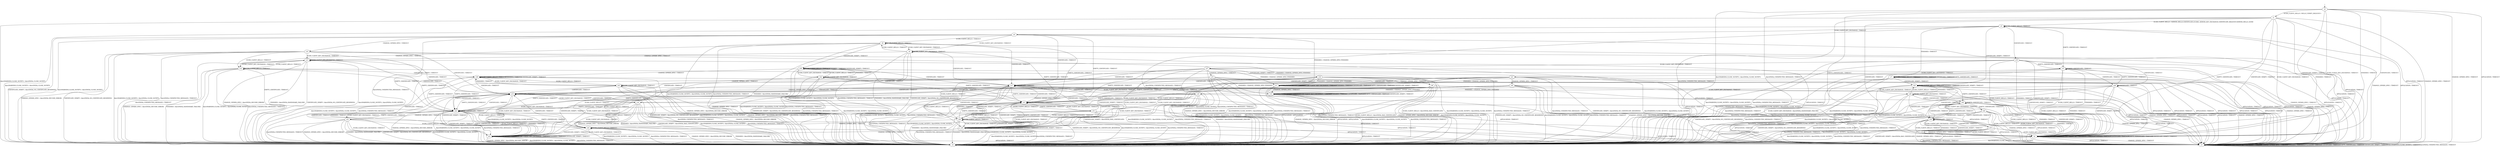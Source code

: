 digraph h4 {
s0 [label="s0"];
s1 [label="s1"];
s2 [label="s2"];
s3 [label="s3"];
s4 [label="s4"];
s5 [label="s5"];
s6 [label="s6"];
s7 [label="s7"];
s19 [label="s19"];
s20 [label="s20"];
s37 [label="s37"];
s8 [label="s8"];
s9 [label="s9"];
s10 [label="s10"];
s11 [label="s11"];
s17 [label="s17"];
s21 [label="s21"];
s27 [label="s27"];
s28 [label="s28"];
s29 [label="s29"];
s30 [label="s30"];
s40 [label="s40"];
s41 [label="s41"];
s12 [label="s12"];
s13 [label="s13"];
s14 [label="s14"];
s15 [label="s15"];
s18 [label="s18"];
s22 [label="s22"];
s25 [label="s25"];
s31 [label="s31"];
s33 [label="s33"];
s34 [label="s34"];
s35 [label="s35"];
s38 [label="s38"];
s44 [label="s44"];
s45 [label="s45"];
s16 [label="s16"];
s23 [label="s23"];
s26 [label="s26"];
s32 [label="s32"];
s36 [label="s36"];
s39 [label="s39"];
s42 [label="s42"];
s24 [label="s24"];
s43 [label="s43"];
s0 -> s1 [label="ECDH_CLIENT_HELLO / HELLO_VERIFY_REQUEST+"];
s0 -> s2 [label="ECDH_CLIENT_KEY_EXCHANGE / TIMEOUT"];
s0 -> s3 [label="CHANGE_CIPHER_SPEC / TIMEOUT"];
s0 -> s2 [label="FINISHED / TIMEOUT"];
s0 -> s3 [label="APPLICATION / TIMEOUT"];
s0 -> s2 [label="CERTIFICATE / TIMEOUT"];
s0 -> s2 [label="EMPTY_CERTIFICATE / TIMEOUT"];
s0 -> s2 [label="CERTIFICATE_VERIFY / TIMEOUT"];
s0 -> s4 [label="Alert(WARNING,CLOSE_NOTIFY) / Alert(FATAL,CLOSE_NOTIFY)"];
s0 -> s4 [label="Alert(FATAL,UNEXPECTED_MESSAGE) / TIMEOUT"];
s1 -> s5 [label="ECDH_CLIENT_HELLO / SERVER_HELLO,CERTIFICATE,ECDHE_SERVER_KEY_EXCHANGE,CERTIFICATE_REQUEST,SERVER_HELLO_DONE"];
s1 -> s2 [label="ECDH_CLIENT_KEY_EXCHANGE / TIMEOUT"];
s1 -> s3 [label="CHANGE_CIPHER_SPEC / TIMEOUT"];
s1 -> s2 [label="FINISHED / TIMEOUT"];
s1 -> s3 [label="APPLICATION / TIMEOUT"];
s1 -> s2 [label="CERTIFICATE / TIMEOUT"];
s1 -> s2 [label="EMPTY_CERTIFICATE / TIMEOUT"];
s1 -> s2 [label="CERTIFICATE_VERIFY / TIMEOUT"];
s1 -> s4 [label="Alert(WARNING,CLOSE_NOTIFY) / Alert(FATAL,CLOSE_NOTIFY)"];
s1 -> s4 [label="Alert(FATAL,UNEXPECTED_MESSAGE) / TIMEOUT"];
s2 -> s2 [label="ECDH_CLIENT_HELLO / TIMEOUT"];
s2 -> s2 [label="ECDH_CLIENT_KEY_EXCHANGE / TIMEOUT"];
s2 -> s3 [label="CHANGE_CIPHER_SPEC / TIMEOUT"];
s2 -> s2 [label="FINISHED / TIMEOUT"];
s2 -> s3 [label="APPLICATION / TIMEOUT"];
s2 -> s2 [label="CERTIFICATE / TIMEOUT"];
s2 -> s2 [label="EMPTY_CERTIFICATE / TIMEOUT"];
s2 -> s2 [label="CERTIFICATE_VERIFY / TIMEOUT"];
s2 -> s4 [label="Alert(WARNING,CLOSE_NOTIFY) / Alert(FATAL,CLOSE_NOTIFY)"];
s2 -> s4 [label="Alert(FATAL,UNEXPECTED_MESSAGE) / TIMEOUT"];
s3 -> s3 [label="ECDH_CLIENT_HELLO / TIMEOUT"];
s3 -> s3 [label="ECDH_CLIENT_KEY_EXCHANGE / TIMEOUT"];
s3 -> s3 [label="CHANGE_CIPHER_SPEC / TIMEOUT"];
s3 -> s3 [label="FINISHED / TIMEOUT"];
s3 -> s3 [label="APPLICATION / TIMEOUT"];
s3 -> s3 [label="CERTIFICATE / TIMEOUT"];
s3 -> s3 [label="EMPTY_CERTIFICATE / TIMEOUT"];
s3 -> s3 [label="CERTIFICATE_VERIFY / TIMEOUT"];
s3 -> s3 [label="Alert(WARNING,CLOSE_NOTIFY) / TIMEOUT"];
s3 -> s3 [label="Alert(FATAL,UNEXPECTED_MESSAGE) / TIMEOUT"];
s4 -> s4 [label="ECDH_CLIENT_HELLO / SOCKET_CLOSED"];
s4 -> s4 [label="ECDH_CLIENT_KEY_EXCHANGE / SOCKET_CLOSED"];
s4 -> s4 [label="CHANGE_CIPHER_SPEC / SOCKET_CLOSED"];
s4 -> s4 [label="FINISHED / SOCKET_CLOSED"];
s4 -> s4 [label="APPLICATION / SOCKET_CLOSED"];
s4 -> s4 [label="CERTIFICATE / SOCKET_CLOSED"];
s4 -> s4 [label="EMPTY_CERTIFICATE / SOCKET_CLOSED"];
s4 -> s4 [label="CERTIFICATE_VERIFY / SOCKET_CLOSED"];
s4 -> s4 [label="Alert(WARNING,CLOSE_NOTIFY) / SOCKET_CLOSED"];
s4 -> s4 [label="Alert(FATAL,UNEXPECTED_MESSAGE) / SOCKET_CLOSED"];
s5 -> s5 [label="ECDH_CLIENT_HELLO / TIMEOUT"];
s5 -> s6 [label="ECDH_CLIENT_KEY_EXCHANGE / TIMEOUT"];
s5 -> s3 [label="CHANGE_CIPHER_SPEC / TIMEOUT"];
s5 -> s7 [label="FINISHED / TIMEOUT"];
s5 -> s3 [label="APPLICATION / TIMEOUT"];
s5 -> s19 [label="CERTIFICATE / TIMEOUT"];
s5 -> s37 [label="EMPTY_CERTIFICATE / TIMEOUT"];
s5 -> s20 [label="CERTIFICATE_VERIFY / TIMEOUT"];
s5 -> s4 [label="Alert(WARNING,CLOSE_NOTIFY) / Alert(FATAL,CLOSE_NOTIFY)"];
s5 -> s4 [label="Alert(FATAL,UNEXPECTED_MESSAGE) / TIMEOUT"];
s6 -> s8 [label="ECDH_CLIENT_HELLO / TIMEOUT"];
s6 -> s9 [label="ECDH_CLIENT_KEY_EXCHANGE / TIMEOUT"];
s6 -> s10 [label="CHANGE_CIPHER_SPEC / TIMEOUT"];
s6 -> s11 [label="FINISHED / CHANGE_CIPHER_SPEC,FINISHED"];
s6 -> s3 [label="APPLICATION / TIMEOUT"];
s6 -> s17 [label="CERTIFICATE / TIMEOUT"];
s6 -> s21 [label="EMPTY_CERTIFICATE / TIMEOUT"];
s6 -> s4 [label="CERTIFICATE_VERIFY / Alert(FATAL,NO_CERTIFICATE_RESERVED)"];
s6 -> s4 [label="Alert(WARNING,CLOSE_NOTIFY) / Alert(FATAL,CLOSE_NOTIFY)"];
s6 -> s4 [label="Alert(FATAL,UNEXPECTED_MESSAGE) / TIMEOUT"];
s7 -> s7 [label="ECDH_CLIENT_HELLO / TIMEOUT"];
s7 -> s4 [label="ECDH_CLIENT_KEY_EXCHANGE / Alert(FATAL,HANDSHAKE_FAILURE)"];
s7 -> s3 [label="CHANGE_CIPHER_SPEC / TIMEOUT"];
s7 -> s7 [label="FINISHED / TIMEOUT"];
s7 -> s3 [label="APPLICATION / TIMEOUT"];
s7 -> s7 [label="CERTIFICATE / TIMEOUT"];
s7 -> s7 [label="EMPTY_CERTIFICATE / TIMEOUT"];
s7 -> s20 [label="CERTIFICATE_VERIFY / TIMEOUT"];
s7 -> s4 [label="Alert(WARNING,CLOSE_NOTIFY) / Alert(FATAL,CLOSE_NOTIFY)"];
s7 -> s4 [label="Alert(FATAL,UNEXPECTED_MESSAGE) / TIMEOUT"];
s19 -> s2 [label="ECDH_CLIENT_HELLO / TIMEOUT"];
s19 -> s27 [label="ECDH_CLIENT_KEY_EXCHANGE / TIMEOUT"];
s19 -> s3 [label="CHANGE_CIPHER_SPEC / TIMEOUT"];
s19 -> s2 [label="FINISHED / TIMEOUT"];
s19 -> s3 [label="APPLICATION / TIMEOUT"];
s19 -> s28 [label="CERTIFICATE / TIMEOUT"];
s19 -> s37 [label="EMPTY_CERTIFICATE / TIMEOUT"];
s19 -> s2 [label="CERTIFICATE_VERIFY / TIMEOUT"];
s19 -> s4 [label="Alert(WARNING,CLOSE_NOTIFY) / Alert(FATAL,CLOSE_NOTIFY)"];
s19 -> s4 [label="Alert(FATAL,UNEXPECTED_MESSAGE) / TIMEOUT"];
s20 -> s20 [label="ECDH_CLIENT_HELLO / TIMEOUT"];
s20 -> s29 [label="ECDH_CLIENT_KEY_EXCHANGE / TIMEOUT"];
s20 -> s3 [label="CHANGE_CIPHER_SPEC / TIMEOUT"];
s20 -> s20 [label="FINISHED / TIMEOUT"];
s20 -> s3 [label="APPLICATION / TIMEOUT"];
s20 -> s30 [label="CERTIFICATE / TIMEOUT"];
s20 -> s40 [label="EMPTY_CERTIFICATE / TIMEOUT"];
s20 -> s20 [label="CERTIFICATE_VERIFY / TIMEOUT"];
s20 -> s4 [label="Alert(WARNING,CLOSE_NOTIFY) / Alert(FATAL,CLOSE_NOTIFY)"];
s20 -> s4 [label="Alert(FATAL,UNEXPECTED_MESSAGE) / TIMEOUT"];
s37 -> s2 [label="ECDH_CLIENT_HELLO / TIMEOUT"];
s37 -> s41 [label="ECDH_CLIENT_KEY_EXCHANGE / TIMEOUT"];
s37 -> s3 [label="CHANGE_CIPHER_SPEC / TIMEOUT"];
s37 -> s2 [label="FINISHED / TIMEOUT"];
s37 -> s3 [label="APPLICATION / TIMEOUT"];
s37 -> s28 [label="CERTIFICATE / TIMEOUT"];
s37 -> s37 [label="EMPTY_CERTIFICATE / TIMEOUT"];
s37 -> s2 [label="CERTIFICATE_VERIFY / TIMEOUT"];
s37 -> s4 [label="Alert(WARNING,CLOSE_NOTIFY) / Alert(FATAL,CLOSE_NOTIFY)"];
s37 -> s4 [label="Alert(FATAL,UNEXPECTED_MESSAGE) / TIMEOUT"];
s8 -> s8 [label="ECDH_CLIENT_HELLO / TIMEOUT"];
s8 -> s9 [label="ECDH_CLIENT_KEY_EXCHANGE / TIMEOUT"];
s8 -> s12 [label="CHANGE_CIPHER_SPEC / TIMEOUT"];
s8 -> s4 [label="FINISHED / Alert(FATAL,HANDSHAKE_FAILURE)"];
s8 -> s3 [label="APPLICATION / TIMEOUT"];
s8 -> s17 [label="CERTIFICATE / TIMEOUT"];
s8 -> s21 [label="EMPTY_CERTIFICATE / TIMEOUT"];
s8 -> s38 [label="CERTIFICATE_VERIFY / TIMEOUT"];
s8 -> s4 [label="Alert(WARNING,CLOSE_NOTIFY) / Alert(FATAL,CLOSE_NOTIFY)"];
s8 -> s4 [label="Alert(FATAL,UNEXPECTED_MESSAGE) / TIMEOUT"];
s9 -> s8 [label="ECDH_CLIENT_HELLO / TIMEOUT"];
s9 -> s9 [label="ECDH_CLIENT_KEY_EXCHANGE / TIMEOUT"];
s9 -> s13 [label="CHANGE_CIPHER_SPEC / TIMEOUT"];
s9 -> s4 [label="FINISHED / Alert(FATAL,HANDSHAKE_FAILURE)"];
s9 -> s3 [label="APPLICATION / TIMEOUT"];
s9 -> s17 [label="CERTIFICATE / TIMEOUT"];
s9 -> s21 [label="EMPTY_CERTIFICATE / TIMEOUT"];
s9 -> s4 [label="CERTIFICATE_VERIFY / Alert(FATAL,NO_CERTIFICATE_RESERVED)"];
s9 -> s4 [label="Alert(WARNING,CLOSE_NOTIFY) / Alert(FATAL,CLOSE_NOTIFY)"];
s9 -> s4 [label="Alert(FATAL,UNEXPECTED_MESSAGE) / TIMEOUT"];
s10 -> s12 [label="ECDH_CLIENT_HELLO / TIMEOUT"];
s10 -> s13 [label="ECDH_CLIENT_KEY_EXCHANGE / TIMEOUT"];
s10 -> s4 [label="CHANGE_CIPHER_SPEC / Alert(FATAL,DECODE_ERROR)"];
s10 -> s14 [label="FINISHED / CHANGE_CIPHER_SPEC,FINISHED"];
s10 -> s3 [label="APPLICATION / TIMEOUT"];
s10 -> s15 [label="CERTIFICATE / TIMEOUT"];
s10 -> s22 [label="EMPTY_CERTIFICATE / TIMEOUT"];
s10 -> s4 [label="CERTIFICATE_VERIFY / Alert(FATAL,NO_CERTIFICATE_RESERVED)"];
s10 -> s4 [label="Alert(WARNING,CLOSE_NOTIFY) / Alert(FATAL,CLOSE_NOTIFY)"];
s10 -> s4 [label="Alert(FATAL,UNEXPECTED_MESSAGE) / TIMEOUT"];
s11 -> s11 [label="ECDH_CLIENT_HELLO / TIMEOUT"];
s11 -> s11 [label="ECDH_CLIENT_KEY_EXCHANGE / TIMEOUT"];
s11 -> s14 [label="CHANGE_CIPHER_SPEC / TIMEOUT"];
s11 -> s11 [label="FINISHED / TIMEOUT"];
s11 -> s4 [label="APPLICATION / APPLICATION"];
s11 -> s11 [label="CERTIFICATE / TIMEOUT"];
s11 -> s11 [label="EMPTY_CERTIFICATE / TIMEOUT"];
s11 -> s11 [label="CERTIFICATE_VERIFY / TIMEOUT"];
s11 -> s4 [label="Alert(WARNING,CLOSE_NOTIFY) / Alert(FATAL,CLOSE_NOTIFY)"];
s11 -> s4 [label="Alert(FATAL,UNEXPECTED_MESSAGE) / TIMEOUT"];
s17 -> s25 [label="ECDH_CLIENT_HELLO / TIMEOUT"];
s17 -> s18 [label="ECDH_CLIENT_KEY_EXCHANGE / TIMEOUT"];
s17 -> s15 [label="CHANGE_CIPHER_SPEC / TIMEOUT"];
s17 -> s25 [label="FINISHED / TIMEOUT"];
s17 -> s3 [label="APPLICATION / TIMEOUT"];
s17 -> s17 [label="CERTIFICATE / TIMEOUT"];
s17 -> s21 [label="EMPTY_CERTIFICATE / TIMEOUT"];
s17 -> s25 [label="CERTIFICATE_VERIFY / TIMEOUT"];
s17 -> s4 [label="Alert(WARNING,CLOSE_NOTIFY) / Alert(FATAL,CLOSE_NOTIFY)"];
s17 -> s4 [label="Alert(FATAL,UNEXPECTED_MESSAGE) / TIMEOUT"];
s21 -> s25 [label="ECDH_CLIENT_HELLO / TIMEOUT"];
s21 -> s31 [label="ECDH_CLIENT_KEY_EXCHANGE / TIMEOUT"];
s21 -> s22 [label="CHANGE_CIPHER_SPEC / TIMEOUT"];
s21 -> s25 [label="FINISHED / TIMEOUT"];
s21 -> s3 [label="APPLICATION / TIMEOUT"];
s21 -> s17 [label="CERTIFICATE / TIMEOUT"];
s21 -> s21 [label="EMPTY_CERTIFICATE / TIMEOUT"];
s21 -> s25 [label="CERTIFICATE_VERIFY / TIMEOUT"];
s21 -> s4 [label="Alert(WARNING,CLOSE_NOTIFY) / Alert(FATAL,CLOSE_NOTIFY)"];
s21 -> s4 [label="Alert(FATAL,UNEXPECTED_MESSAGE) / TIMEOUT"];
s27 -> s26 [label="ECDH_CLIENT_HELLO / TIMEOUT"];
s27 -> s25 [label="ECDH_CLIENT_KEY_EXCHANGE / TIMEOUT"];
s27 -> s33 [label="CHANGE_CIPHER_SPEC / TIMEOUT"];
s27 -> s11 [label="FINISHED / CHANGE_CIPHER_SPEC,FINISHED"];
s27 -> s3 [label="APPLICATION / TIMEOUT"];
s27 -> s17 [label="CERTIFICATE / TIMEOUT"];
s27 -> s21 [label="EMPTY_CERTIFICATE / TIMEOUT"];
s27 -> s34 [label="CERTIFICATE_VERIFY / TIMEOUT"];
s27 -> s4 [label="Alert(WARNING,CLOSE_NOTIFY) / Alert(FATAL,CLOSE_NOTIFY)"];
s27 -> s4 [label="Alert(FATAL,UNEXPECTED_MESSAGE) / TIMEOUT"];
s28 -> s2 [label="ECDH_CLIENT_HELLO / TIMEOUT"];
s28 -> s18 [label="ECDH_CLIENT_KEY_EXCHANGE / TIMEOUT"];
s28 -> s3 [label="CHANGE_CIPHER_SPEC / TIMEOUT"];
s28 -> s2 [label="FINISHED / TIMEOUT"];
s28 -> s3 [label="APPLICATION / TIMEOUT"];
s28 -> s28 [label="CERTIFICATE / TIMEOUT"];
s28 -> s37 [label="EMPTY_CERTIFICATE / TIMEOUT"];
s28 -> s2 [label="CERTIFICATE_VERIFY / TIMEOUT"];
s28 -> s4 [label="Alert(WARNING,CLOSE_NOTIFY) / Alert(FATAL,CLOSE_NOTIFY)"];
s28 -> s4 [label="Alert(FATAL,UNEXPECTED_MESSAGE) / TIMEOUT"];
s29 -> s20 [label="ECDH_CLIENT_HELLO / TIMEOUT"];
s29 -> s29 [label="ECDH_CLIENT_KEY_EXCHANGE / TIMEOUT"];
s29 -> s3 [label="CHANGE_CIPHER_SPEC / TIMEOUT"];
s29 -> s20 [label="FINISHED / TIMEOUT"];
s29 -> s3 [label="APPLICATION / TIMEOUT"];
s29 -> s30 [label="CERTIFICATE / TIMEOUT"];
s29 -> s40 [label="EMPTY_CERTIFICATE / TIMEOUT"];
s29 -> s4 [label="CERTIFICATE_VERIFY / Alert(FATAL,NO_CERTIFICATE_RESERVED)"];
s29 -> s4 [label="Alert(WARNING,CLOSE_NOTIFY) / Alert(FATAL,CLOSE_NOTIFY)"];
s29 -> s4 [label="Alert(FATAL,UNEXPECTED_MESSAGE) / TIMEOUT"];
s30 -> s2 [label="ECDH_CLIENT_HELLO / TIMEOUT"];
s30 -> s35 [label="ECDH_CLIENT_KEY_EXCHANGE / TIMEOUT"];
s30 -> s3 [label="CHANGE_CIPHER_SPEC / TIMEOUT"];
s30 -> s2 [label="FINISHED / TIMEOUT"];
s30 -> s3 [label="APPLICATION / TIMEOUT"];
s30 -> s30 [label="CERTIFICATE / TIMEOUT"];
s30 -> s40 [label="EMPTY_CERTIFICATE / TIMEOUT"];
s30 -> s2 [label="CERTIFICATE_VERIFY / TIMEOUT"];
s30 -> s4 [label="Alert(WARNING,CLOSE_NOTIFY) / Alert(FATAL,CLOSE_NOTIFY)"];
s30 -> s4 [label="Alert(FATAL,UNEXPECTED_MESSAGE) / TIMEOUT"];
s40 -> s2 [label="ECDH_CLIENT_HELLO / TIMEOUT"];
s40 -> s44 [label="ECDH_CLIENT_KEY_EXCHANGE / TIMEOUT"];
s40 -> s3 [label="CHANGE_CIPHER_SPEC / TIMEOUT"];
s40 -> s2 [label="FINISHED / TIMEOUT"];
s40 -> s3 [label="APPLICATION / TIMEOUT"];
s40 -> s30 [label="CERTIFICATE / TIMEOUT"];
s40 -> s40 [label="EMPTY_CERTIFICATE / TIMEOUT"];
s40 -> s2 [label="CERTIFICATE_VERIFY / TIMEOUT"];
s40 -> s4 [label="Alert(WARNING,CLOSE_NOTIFY) / Alert(FATAL,CLOSE_NOTIFY)"];
s40 -> s4 [label="Alert(FATAL,UNEXPECTED_MESSAGE) / TIMEOUT"];
s41 -> s26 [label="ECDH_CLIENT_HELLO / TIMEOUT"];
s41 -> s25 [label="ECDH_CLIENT_KEY_EXCHANGE / TIMEOUT"];
s41 -> s45 [label="CHANGE_CIPHER_SPEC / TIMEOUT"];
s41 -> s11 [label="FINISHED / CHANGE_CIPHER_SPEC,FINISHED"];
s41 -> s3 [label="APPLICATION / TIMEOUT"];
s41 -> s17 [label="CERTIFICATE / TIMEOUT"];
s41 -> s21 [label="EMPTY_CERTIFICATE / TIMEOUT"];
s41 -> s4 [label="CERTIFICATE_VERIFY / Alert(FATAL,NO_CERTIFICATE_RESERVED)"];
s41 -> s4 [label="Alert(WARNING,CLOSE_NOTIFY) / Alert(FATAL,CLOSE_NOTIFY)"];
s41 -> s4 [label="Alert(FATAL,UNEXPECTED_MESSAGE) / TIMEOUT"];
s12 -> s12 [label="ECDH_CLIENT_HELLO / TIMEOUT"];
s12 -> s13 [label="ECDH_CLIENT_KEY_EXCHANGE / TIMEOUT"];
s12 -> s4 [label="CHANGE_CIPHER_SPEC / Alert(FATAL,DECODE_ERROR)"];
s12 -> s4 [label="FINISHED / Alert(FATAL,HANDSHAKE_FAILURE)"];
s12 -> s3 [label="APPLICATION / TIMEOUT"];
s12 -> s15 [label="CERTIFICATE / TIMEOUT"];
s12 -> s22 [label="EMPTY_CERTIFICATE / TIMEOUT"];
s12 -> s39 [label="CERTIFICATE_VERIFY / TIMEOUT"];
s12 -> s4 [label="Alert(WARNING,CLOSE_NOTIFY) / Alert(FATAL,CLOSE_NOTIFY)"];
s12 -> s4 [label="Alert(FATAL,UNEXPECTED_MESSAGE) / TIMEOUT"];
s13 -> s12 [label="ECDH_CLIENT_HELLO / TIMEOUT"];
s13 -> s13 [label="ECDH_CLIENT_KEY_EXCHANGE / TIMEOUT"];
s13 -> s4 [label="CHANGE_CIPHER_SPEC / Alert(FATAL,DECODE_ERROR)"];
s13 -> s4 [label="FINISHED / Alert(FATAL,HANDSHAKE_FAILURE)"];
s13 -> s3 [label="APPLICATION / TIMEOUT"];
s13 -> s15 [label="CERTIFICATE / TIMEOUT"];
s13 -> s22 [label="EMPTY_CERTIFICATE / TIMEOUT"];
s13 -> s4 [label="CERTIFICATE_VERIFY / Alert(FATAL,NO_CERTIFICATE_RESERVED)"];
s13 -> s4 [label="Alert(WARNING,CLOSE_NOTIFY) / Alert(FATAL,CLOSE_NOTIFY)"];
s13 -> s4 [label="Alert(FATAL,UNEXPECTED_MESSAGE) / TIMEOUT"];
s14 -> s14 [label="ECDH_CLIENT_HELLO / TIMEOUT"];
s14 -> s14 [label="ECDH_CLIENT_KEY_EXCHANGE / TIMEOUT"];
s14 -> s4 [label="CHANGE_CIPHER_SPEC / Alert(FATAL,DECODE_ERROR)"];
s14 -> s14 [label="FINISHED / TIMEOUT"];
s14 -> s4 [label="APPLICATION / APPLICATION"];
s14 -> s14 [label="CERTIFICATE / TIMEOUT"];
s14 -> s14 [label="EMPTY_CERTIFICATE / TIMEOUT"];
s14 -> s14 [label="CERTIFICATE_VERIFY / TIMEOUT"];
s14 -> s4 [label="Alert(WARNING,CLOSE_NOTIFY) / Alert(FATAL,CLOSE_NOTIFY)"];
s14 -> s4 [label="Alert(FATAL,UNEXPECTED_MESSAGE) / TIMEOUT"];
s15 -> s23 [label="ECDH_CLIENT_HELLO / TIMEOUT"];
s15 -> s16 [label="ECDH_CLIENT_KEY_EXCHANGE / TIMEOUT"];
s15 -> s4 [label="CHANGE_CIPHER_SPEC / Alert(FATAL,DECODE_ERROR)"];
s15 -> s23 [label="FINISHED / TIMEOUT"];
s15 -> s3 [label="APPLICATION / TIMEOUT"];
s15 -> s15 [label="CERTIFICATE / TIMEOUT"];
s15 -> s22 [label="EMPTY_CERTIFICATE / TIMEOUT"];
s15 -> s23 [label="CERTIFICATE_VERIFY / TIMEOUT"];
s15 -> s4 [label="Alert(WARNING,CLOSE_NOTIFY) / Alert(FATAL,CLOSE_NOTIFY)"];
s15 -> s4 [label="Alert(FATAL,UNEXPECTED_MESSAGE) / TIMEOUT"];
s18 -> s26 [label="ECDH_CLIENT_HELLO / TIMEOUT"];
s18 -> s25 [label="ECDH_CLIENT_KEY_EXCHANGE / TIMEOUT"];
s18 -> s16 [label="CHANGE_CIPHER_SPEC / TIMEOUT"];
s18 -> s4 [label="FINISHED / Alert(FATAL,HANDSHAKE_FAILURE)"];
s18 -> s3 [label="APPLICATION / TIMEOUT"];
s18 -> s17 [label="CERTIFICATE / TIMEOUT"];
s18 -> s21 [label="EMPTY_CERTIFICATE / TIMEOUT"];
s18 -> s4 [label="CERTIFICATE_VERIFY / Alert(FATAL,BAD_CERTIFICATE)"];
s18 -> s4 [label="Alert(WARNING,CLOSE_NOTIFY) / Alert(FATAL,CLOSE_NOTIFY)"];
s18 -> s4 [label="Alert(FATAL,UNEXPECTED_MESSAGE) / TIMEOUT"];
s22 -> s23 [label="ECDH_CLIENT_HELLO / TIMEOUT"];
s22 -> s32 [label="ECDH_CLIENT_KEY_EXCHANGE / TIMEOUT"];
s22 -> s4 [label="CHANGE_CIPHER_SPEC / Alert(FATAL,DECODE_ERROR)"];
s22 -> s23 [label="FINISHED / TIMEOUT"];
s22 -> s3 [label="APPLICATION / TIMEOUT"];
s22 -> s15 [label="CERTIFICATE / TIMEOUT"];
s22 -> s22 [label="EMPTY_CERTIFICATE / TIMEOUT"];
s22 -> s23 [label="CERTIFICATE_VERIFY / TIMEOUT"];
s22 -> s4 [label="Alert(WARNING,CLOSE_NOTIFY) / Alert(FATAL,CLOSE_NOTIFY)"];
s22 -> s4 [label="Alert(FATAL,UNEXPECTED_MESSAGE) / TIMEOUT"];
s25 -> s25 [label="ECDH_CLIENT_HELLO / TIMEOUT"];
s25 -> s25 [label="ECDH_CLIENT_KEY_EXCHANGE / TIMEOUT"];
s25 -> s23 [label="CHANGE_CIPHER_SPEC / TIMEOUT"];
s25 -> s25 [label="FINISHED / TIMEOUT"];
s25 -> s3 [label="APPLICATION / TIMEOUT"];
s25 -> s17 [label="CERTIFICATE / TIMEOUT"];
s25 -> s21 [label="EMPTY_CERTIFICATE / TIMEOUT"];
s25 -> s25 [label="CERTIFICATE_VERIFY / TIMEOUT"];
s25 -> s4 [label="Alert(WARNING,CLOSE_NOTIFY) / Alert(FATAL,CLOSE_NOTIFY)"];
s25 -> s4 [label="Alert(FATAL,UNEXPECTED_MESSAGE) / TIMEOUT"];
s31 -> s26 [label="ECDH_CLIENT_HELLO / TIMEOUT"];
s31 -> s25 [label="ECDH_CLIENT_KEY_EXCHANGE / TIMEOUT"];
s31 -> s32 [label="CHANGE_CIPHER_SPEC / TIMEOUT"];
s31 -> s4 [label="FINISHED / Alert(FATAL,HANDSHAKE_FAILURE)"];
s31 -> s3 [label="APPLICATION / TIMEOUT"];
s31 -> s17 [label="CERTIFICATE / TIMEOUT"];
s31 -> s21 [label="EMPTY_CERTIFICATE / TIMEOUT"];
s31 -> s4 [label="CERTIFICATE_VERIFY / Alert(FATAL,NO_CERTIFICATE_RESERVED)"];
s31 -> s4 [label="Alert(WARNING,CLOSE_NOTIFY) / Alert(FATAL,CLOSE_NOTIFY)"];
s31 -> s4 [label="Alert(FATAL,UNEXPECTED_MESSAGE) / TIMEOUT"];
s33 -> s24 [label="ECDH_CLIENT_HELLO / TIMEOUT"];
s33 -> s23 [label="ECDH_CLIENT_KEY_EXCHANGE / TIMEOUT"];
s33 -> s4 [label="CHANGE_CIPHER_SPEC / Alert(FATAL,DECODE_ERROR)"];
s33 -> s14 [label="FINISHED / CHANGE_CIPHER_SPEC,FINISHED"];
s33 -> s3 [label="APPLICATION / TIMEOUT"];
s33 -> s15 [label="CERTIFICATE / TIMEOUT"];
s33 -> s22 [label="EMPTY_CERTIFICATE / TIMEOUT"];
s33 -> s36 [label="CERTIFICATE_VERIFY / TIMEOUT"];
s33 -> s4 [label="Alert(WARNING,CLOSE_NOTIFY) / Alert(FATAL,CLOSE_NOTIFY)"];
s33 -> s4 [label="Alert(FATAL,UNEXPECTED_MESSAGE) / TIMEOUT"];
s34 -> s4 [label="ECDH_CLIENT_HELLO / Alert(FATAL,BAD_CERTIFICATE)"];
s34 -> s25 [label="ECDH_CLIENT_KEY_EXCHANGE / TIMEOUT"];
s34 -> s36 [label="CHANGE_CIPHER_SPEC / TIMEOUT"];
s34 -> s11 [label="FINISHED / CHANGE_CIPHER_SPEC,FINISHED"];
s34 -> s3 [label="APPLICATION / TIMEOUT"];
s34 -> s17 [label="CERTIFICATE / TIMEOUT"];
s34 -> s21 [label="EMPTY_CERTIFICATE / TIMEOUT"];
s34 -> s25 [label="CERTIFICATE_VERIFY / TIMEOUT"];
s34 -> s4 [label="Alert(WARNING,CLOSE_NOTIFY) / Alert(FATAL,CLOSE_NOTIFY)"];
s34 -> s4 [label="Alert(FATAL,UNEXPECTED_MESSAGE) / TIMEOUT"];
s35 -> s2 [label="ECDH_CLIENT_HELLO / TIMEOUT"];
s35 -> s2 [label="ECDH_CLIENT_KEY_EXCHANGE / TIMEOUT"];
s35 -> s3 [label="CHANGE_CIPHER_SPEC / TIMEOUT"];
s35 -> s2 [label="FINISHED / TIMEOUT"];
s35 -> s3 [label="APPLICATION / TIMEOUT"];
s35 -> s30 [label="CERTIFICATE / TIMEOUT"];
s35 -> s40 [label="EMPTY_CERTIFICATE / TIMEOUT"];
s35 -> s4 [label="CERTIFICATE_VERIFY / Alert(FATAL,BAD_CERTIFICATE)"];
s35 -> s4 [label="Alert(WARNING,CLOSE_NOTIFY) / Alert(FATAL,CLOSE_NOTIFY)"];
s35 -> s4 [label="Alert(FATAL,UNEXPECTED_MESSAGE) / TIMEOUT"];
s38 -> s38 [label="ECDH_CLIENT_HELLO / TIMEOUT"];
s38 -> s42 [label="ECDH_CLIENT_KEY_EXCHANGE / TIMEOUT"];
s38 -> s39 [label="CHANGE_CIPHER_SPEC / TIMEOUT"];
s38 -> s38 [label="FINISHED / TIMEOUT"];
s38 -> s3 [label="APPLICATION / TIMEOUT"];
s38 -> s17 [label="CERTIFICATE / TIMEOUT"];
s38 -> s21 [label="EMPTY_CERTIFICATE / TIMEOUT"];
s38 -> s38 [label="CERTIFICATE_VERIFY / TIMEOUT"];
s38 -> s4 [label="Alert(WARNING,CLOSE_NOTIFY) / Alert(FATAL,CLOSE_NOTIFY)"];
s38 -> s4 [label="Alert(FATAL,UNEXPECTED_MESSAGE) / TIMEOUT"];
s44 -> s2 [label="ECDH_CLIENT_HELLO / TIMEOUT"];
s44 -> s2 [label="ECDH_CLIENT_KEY_EXCHANGE / TIMEOUT"];
s44 -> s3 [label="CHANGE_CIPHER_SPEC / TIMEOUT"];
s44 -> s2 [label="FINISHED / TIMEOUT"];
s44 -> s3 [label="APPLICATION / TIMEOUT"];
s44 -> s30 [label="CERTIFICATE / TIMEOUT"];
s44 -> s40 [label="EMPTY_CERTIFICATE / TIMEOUT"];
s44 -> s4 [label="CERTIFICATE_VERIFY / Alert(FATAL,NO_CERTIFICATE_RESERVED)"];
s44 -> s4 [label="Alert(WARNING,CLOSE_NOTIFY) / Alert(FATAL,CLOSE_NOTIFY)"];
s44 -> s4 [label="Alert(FATAL,UNEXPECTED_MESSAGE) / TIMEOUT"];
s45 -> s24 [label="ECDH_CLIENT_HELLO / TIMEOUT"];
s45 -> s23 [label="ECDH_CLIENT_KEY_EXCHANGE / TIMEOUT"];
s45 -> s4 [label="CHANGE_CIPHER_SPEC / Alert(FATAL,DECODE_ERROR)"];
s45 -> s14 [label="FINISHED / CHANGE_CIPHER_SPEC,FINISHED"];
s45 -> s3 [label="APPLICATION / TIMEOUT"];
s45 -> s15 [label="CERTIFICATE / TIMEOUT"];
s45 -> s22 [label="EMPTY_CERTIFICATE / TIMEOUT"];
s45 -> s4 [label="CERTIFICATE_VERIFY / Alert(FATAL,NO_CERTIFICATE_RESERVED)"];
s45 -> s4 [label="Alert(WARNING,CLOSE_NOTIFY) / Alert(FATAL,CLOSE_NOTIFY)"];
s45 -> s4 [label="Alert(FATAL,UNEXPECTED_MESSAGE) / TIMEOUT"];
s16 -> s24 [label="ECDH_CLIENT_HELLO / TIMEOUT"];
s16 -> s23 [label="ECDH_CLIENT_KEY_EXCHANGE / TIMEOUT"];
s16 -> s4 [label="CHANGE_CIPHER_SPEC / Alert(FATAL,DECODE_ERROR)"];
s16 -> s4 [label="FINISHED / Alert(FATAL,HANDSHAKE_FAILURE)"];
s16 -> s3 [label="APPLICATION / TIMEOUT"];
s16 -> s15 [label="CERTIFICATE / TIMEOUT"];
s16 -> s22 [label="EMPTY_CERTIFICATE / TIMEOUT"];
s16 -> s4 [label="CERTIFICATE_VERIFY / Alert(FATAL,BAD_CERTIFICATE)"];
s16 -> s4 [label="Alert(WARNING,CLOSE_NOTIFY) / Alert(FATAL,CLOSE_NOTIFY)"];
s16 -> s4 [label="Alert(FATAL,UNEXPECTED_MESSAGE) / TIMEOUT"];
s23 -> s23 [label="ECDH_CLIENT_HELLO / TIMEOUT"];
s23 -> s23 [label="ECDH_CLIENT_KEY_EXCHANGE / TIMEOUT"];
s23 -> s4 [label="CHANGE_CIPHER_SPEC / Alert(FATAL,DECODE_ERROR)"];
s23 -> s23 [label="FINISHED / TIMEOUT"];
s23 -> s3 [label="APPLICATION / TIMEOUT"];
s23 -> s15 [label="CERTIFICATE / TIMEOUT"];
s23 -> s22 [label="EMPTY_CERTIFICATE / TIMEOUT"];
s23 -> s23 [label="CERTIFICATE_VERIFY / TIMEOUT"];
s23 -> s4 [label="Alert(WARNING,CLOSE_NOTIFY) / Alert(FATAL,CLOSE_NOTIFY)"];
s23 -> s4 [label="Alert(FATAL,UNEXPECTED_MESSAGE) / TIMEOUT"];
s26 -> s26 [label="ECDH_CLIENT_HELLO / TIMEOUT"];
s26 -> s25 [label="ECDH_CLIENT_KEY_EXCHANGE / TIMEOUT"];
s26 -> s24 [label="CHANGE_CIPHER_SPEC / TIMEOUT"];
s26 -> s4 [label="FINISHED / Alert(FATAL,HANDSHAKE_FAILURE)"];
s26 -> s3 [label="APPLICATION / TIMEOUT"];
s26 -> s17 [label="CERTIFICATE / TIMEOUT"];
s26 -> s21 [label="EMPTY_CERTIFICATE / TIMEOUT"];
s26 -> s25 [label="CERTIFICATE_VERIFY / TIMEOUT"];
s26 -> s4 [label="Alert(WARNING,CLOSE_NOTIFY) / Alert(FATAL,CLOSE_NOTIFY)"];
s26 -> s4 [label="Alert(FATAL,UNEXPECTED_MESSAGE) / TIMEOUT"];
s32 -> s24 [label="ECDH_CLIENT_HELLO / TIMEOUT"];
s32 -> s23 [label="ECDH_CLIENT_KEY_EXCHANGE / TIMEOUT"];
s32 -> s4 [label="CHANGE_CIPHER_SPEC / Alert(FATAL,DECODE_ERROR)"];
s32 -> s4 [label="FINISHED / Alert(FATAL,HANDSHAKE_FAILURE)"];
s32 -> s3 [label="APPLICATION / TIMEOUT"];
s32 -> s15 [label="CERTIFICATE / TIMEOUT"];
s32 -> s22 [label="EMPTY_CERTIFICATE / TIMEOUT"];
s32 -> s4 [label="CERTIFICATE_VERIFY / Alert(FATAL,NO_CERTIFICATE_RESERVED)"];
s32 -> s4 [label="Alert(WARNING,CLOSE_NOTIFY) / Alert(FATAL,CLOSE_NOTIFY)"];
s32 -> s4 [label="Alert(FATAL,UNEXPECTED_MESSAGE) / TIMEOUT"];
s36 -> s4 [label="ECDH_CLIENT_HELLO / Alert(FATAL,BAD_CERTIFICATE)"];
s36 -> s23 [label="ECDH_CLIENT_KEY_EXCHANGE / TIMEOUT"];
s36 -> s4 [label="CHANGE_CIPHER_SPEC / Alert(FATAL,DECODE_ERROR)"];
s36 -> s14 [label="FINISHED / CHANGE_CIPHER_SPEC,FINISHED"];
s36 -> s3 [label="APPLICATION / TIMEOUT"];
s36 -> s15 [label="CERTIFICATE / TIMEOUT"];
s36 -> s22 [label="EMPTY_CERTIFICATE / TIMEOUT"];
s36 -> s23 [label="CERTIFICATE_VERIFY / TIMEOUT"];
s36 -> s4 [label="Alert(WARNING,CLOSE_NOTIFY) / Alert(FATAL,CLOSE_NOTIFY)"];
s36 -> s4 [label="Alert(FATAL,UNEXPECTED_MESSAGE) / TIMEOUT"];
s39 -> s39 [label="ECDH_CLIENT_HELLO / TIMEOUT"];
s39 -> s43 [label="ECDH_CLIENT_KEY_EXCHANGE / TIMEOUT"];
s39 -> s4 [label="CHANGE_CIPHER_SPEC / Alert(FATAL,DECODE_ERROR)"];
s39 -> s39 [label="FINISHED / TIMEOUT"];
s39 -> s3 [label="APPLICATION / TIMEOUT"];
s39 -> s15 [label="CERTIFICATE / TIMEOUT"];
s39 -> s22 [label="EMPTY_CERTIFICATE / TIMEOUT"];
s39 -> s39 [label="CERTIFICATE_VERIFY / TIMEOUT"];
s39 -> s4 [label="Alert(WARNING,CLOSE_NOTIFY) / Alert(FATAL,CLOSE_NOTIFY)"];
s39 -> s4 [label="Alert(FATAL,UNEXPECTED_MESSAGE) / TIMEOUT"];
s42 -> s38 [label="ECDH_CLIENT_HELLO / TIMEOUT"];
s42 -> s42 [label="ECDH_CLIENT_KEY_EXCHANGE / TIMEOUT"];
s42 -> s43 [label="CHANGE_CIPHER_SPEC / TIMEOUT"];
s42 -> s38 [label="FINISHED / TIMEOUT"];
s42 -> s3 [label="APPLICATION / TIMEOUT"];
s42 -> s17 [label="CERTIFICATE / TIMEOUT"];
s42 -> s21 [label="EMPTY_CERTIFICATE / TIMEOUT"];
s42 -> s4 [label="CERTIFICATE_VERIFY / Alert(FATAL,NO_CERTIFICATE_RESERVED)"];
s42 -> s4 [label="Alert(WARNING,CLOSE_NOTIFY) / Alert(FATAL,CLOSE_NOTIFY)"];
s42 -> s4 [label="Alert(FATAL,UNEXPECTED_MESSAGE) / TIMEOUT"];
s24 -> s24 [label="ECDH_CLIENT_HELLO / TIMEOUT"];
s24 -> s23 [label="ECDH_CLIENT_KEY_EXCHANGE / TIMEOUT"];
s24 -> s4 [label="CHANGE_CIPHER_SPEC / Alert(FATAL,DECODE_ERROR)"];
s24 -> s4 [label="FINISHED / Alert(FATAL,HANDSHAKE_FAILURE)"];
s24 -> s3 [label="APPLICATION / TIMEOUT"];
s24 -> s15 [label="CERTIFICATE / TIMEOUT"];
s24 -> s22 [label="EMPTY_CERTIFICATE / TIMEOUT"];
s24 -> s23 [label="CERTIFICATE_VERIFY / TIMEOUT"];
s24 -> s4 [label="Alert(WARNING,CLOSE_NOTIFY) / Alert(FATAL,CLOSE_NOTIFY)"];
s24 -> s4 [label="Alert(FATAL,UNEXPECTED_MESSAGE) / TIMEOUT"];
s43 -> s39 [label="ECDH_CLIENT_HELLO / TIMEOUT"];
s43 -> s43 [label="ECDH_CLIENT_KEY_EXCHANGE / TIMEOUT"];
s43 -> s4 [label="CHANGE_CIPHER_SPEC / Alert(FATAL,DECODE_ERROR)"];
s43 -> s39 [label="FINISHED / TIMEOUT"];
s43 -> s3 [label="APPLICATION / TIMEOUT"];
s43 -> s15 [label="CERTIFICATE / TIMEOUT"];
s43 -> s22 [label="EMPTY_CERTIFICATE / TIMEOUT"];
s43 -> s4 [label="CERTIFICATE_VERIFY / Alert(FATAL,NO_CERTIFICATE_RESERVED)"];
s43 -> s4 [label="Alert(WARNING,CLOSE_NOTIFY) / Alert(FATAL,CLOSE_NOTIFY)"];
s43 -> s4 [label="Alert(FATAL,UNEXPECTED_MESSAGE) / TIMEOUT"];
__start0 [shape=none, label=""];
__start0 -> s0 [label=""];
}
